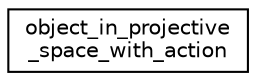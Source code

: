 digraph "Graphical Class Hierarchy"
{
  edge [fontname="Helvetica",fontsize="10",labelfontname="Helvetica",labelfontsize="10"];
  node [fontname="Helvetica",fontsize="10",shape=record];
  rankdir="LR";
  Node0 [label="object_in_projective\l_space_with_action",height=0.2,width=0.4,color="black", fillcolor="white", style="filled",URL="$d5/d35/classobject__in__projective__space__with__action.html"];
}
